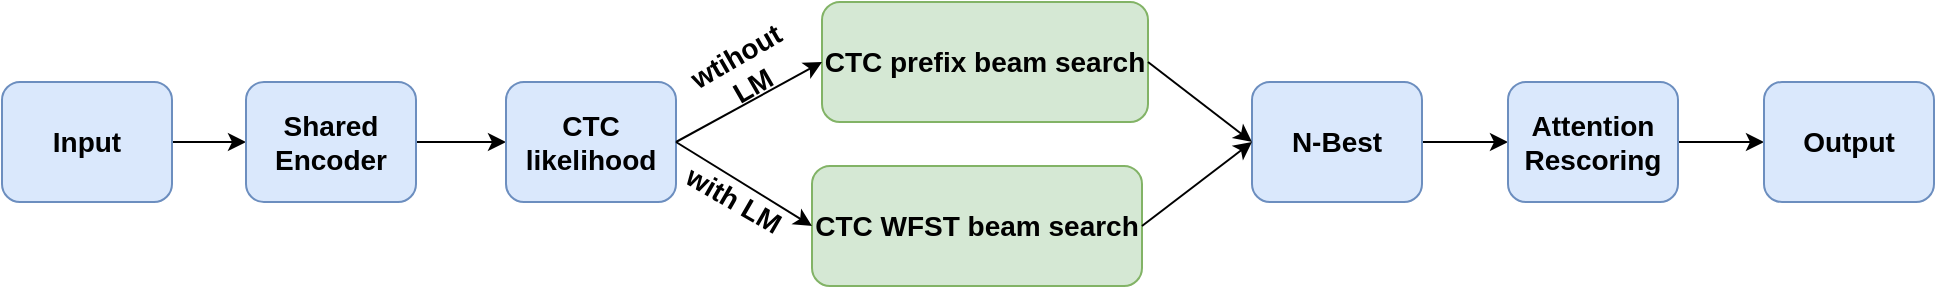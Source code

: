 <mxfile version="17.1.3" type="github">
  <diagram id="gM0W3IfvXRPU_XRZHOgx" name="Page-1">
    <mxGraphModel dx="1822" dy="754" grid="0" gridSize="10" guides="1" tooltips="1" connect="1" arrows="1" fold="1" page="0" pageScale="1" pageWidth="827" pageHeight="1169" math="0" shadow="0">
      <root>
        <mxCell id="0" />
        <mxCell id="1" parent="0" />
        <mxCell id="AcZqiFs-K2QCC7Uv8NZP-13" style="edgeStyle=orthogonalEdgeStyle;rounded=0;orthogonalLoop=1;jettySize=auto;html=1;exitX=1;exitY=0.5;exitDx=0;exitDy=0;entryX=0;entryY=0.5;entryDx=0;entryDy=0;fontSize=14;" edge="1" parent="1" source="AcZqiFs-K2QCC7Uv8NZP-2" target="AcZqiFs-K2QCC7Uv8NZP-5">
          <mxGeometry relative="1" as="geometry" />
        </mxCell>
        <mxCell id="AcZqiFs-K2QCC7Uv8NZP-2" value="&lt;font style=&quot;font-size: 14px&quot;&gt;Input&lt;/font&gt;" style="rounded=1;whiteSpace=wrap;html=1;fillColor=#dae8fc;strokeColor=#6c8ebf;fontStyle=1" vertex="1" parent="1">
          <mxGeometry x="-222" y="180" width="85" height="60" as="geometry" />
        </mxCell>
        <mxCell id="AcZqiFs-K2QCC7Uv8NZP-20" style="edgeStyle=orthogonalEdgeStyle;rounded=0;sketch=0;orthogonalLoop=1;jettySize=auto;html=1;exitX=1;exitY=0.5;exitDx=0;exitDy=0;entryX=0;entryY=0.5;entryDx=0;entryDy=0;shadow=0;fontSize=14;strokeColor=default;" edge="1" parent="1" source="AcZqiFs-K2QCC7Uv8NZP-5" target="AcZqiFs-K2QCC7Uv8NZP-6">
          <mxGeometry relative="1" as="geometry" />
        </mxCell>
        <mxCell id="AcZqiFs-K2QCC7Uv8NZP-5" value="&lt;span style=&quot;font-size: 14px&quot;&gt;Shared Encoder&lt;/span&gt;" style="rounded=1;whiteSpace=wrap;html=1;fillColor=#dae8fc;strokeColor=#6c8ebf;fontStyle=1" vertex="1" parent="1">
          <mxGeometry x="-100" y="180" width="85" height="60" as="geometry" />
        </mxCell>
        <mxCell id="AcZqiFs-K2QCC7Uv8NZP-6" value="&lt;span style=&quot;font-size: 14px&quot;&gt;CTC likelihood&lt;/span&gt;" style="rounded=1;whiteSpace=wrap;html=1;fillColor=#dae8fc;strokeColor=#6c8ebf;fontStyle=1" vertex="1" parent="1">
          <mxGeometry x="30" y="180" width="85" height="60" as="geometry" />
        </mxCell>
        <mxCell id="AcZqiFs-K2QCC7Uv8NZP-7" value="CTC prefix beam search" style="rounded=1;whiteSpace=wrap;html=1;fontSize=14;fillColor=#d5e8d4;strokeColor=#82b366;fontStyle=1" vertex="1" parent="1">
          <mxGeometry x="188" y="140" width="163" height="60" as="geometry" />
        </mxCell>
        <mxCell id="AcZqiFs-K2QCC7Uv8NZP-8" value="CTC WFST beam search" style="rounded=1;whiteSpace=wrap;html=1;fontSize=14;fillColor=#d5e8d4;strokeColor=#82b366;fontStyle=1" vertex="1" parent="1">
          <mxGeometry x="183" y="222" width="165" height="60" as="geometry" />
        </mxCell>
        <mxCell id="AcZqiFs-K2QCC7Uv8NZP-15" style="edgeStyle=orthogonalEdgeStyle;rounded=0;orthogonalLoop=1;jettySize=auto;html=1;exitX=1;exitY=0.5;exitDx=0;exitDy=0;entryX=0;entryY=0.5;entryDx=0;entryDy=0;fontSize=14;" edge="1" parent="1" source="AcZqiFs-K2QCC7Uv8NZP-9" target="AcZqiFs-K2QCC7Uv8NZP-10">
          <mxGeometry relative="1" as="geometry" />
        </mxCell>
        <mxCell id="AcZqiFs-K2QCC7Uv8NZP-9" value="&lt;span style=&quot;font-size: 14px&quot;&gt;N-Best&lt;/span&gt;" style="rounded=1;whiteSpace=wrap;html=1;fillColor=#dae8fc;strokeColor=#6c8ebf;fontStyle=1" vertex="1" parent="1">
          <mxGeometry x="403" y="180" width="85" height="60" as="geometry" />
        </mxCell>
        <mxCell id="AcZqiFs-K2QCC7Uv8NZP-16" style="edgeStyle=orthogonalEdgeStyle;rounded=0;orthogonalLoop=1;jettySize=auto;html=1;exitX=1;exitY=0.5;exitDx=0;exitDy=0;entryX=0;entryY=0.5;entryDx=0;entryDy=0;fontSize=14;" edge="1" parent="1" source="AcZqiFs-K2QCC7Uv8NZP-10" target="AcZqiFs-K2QCC7Uv8NZP-11">
          <mxGeometry relative="1" as="geometry" />
        </mxCell>
        <mxCell id="AcZqiFs-K2QCC7Uv8NZP-10" value="&lt;span style=&quot;font-size: 14px&quot;&gt;Attention Rescoring&lt;/span&gt;" style="rounded=1;whiteSpace=wrap;html=1;fillColor=#dae8fc;strokeColor=#6c8ebf;fontStyle=1" vertex="1" parent="1">
          <mxGeometry x="531" y="180" width="85" height="60" as="geometry" />
        </mxCell>
        <mxCell id="AcZqiFs-K2QCC7Uv8NZP-11" value="&lt;span style=&quot;font-size: 14px&quot;&gt;Output&lt;/span&gt;" style="rounded=1;whiteSpace=wrap;html=1;fillColor=#dae8fc;strokeColor=#6c8ebf;fontStyle=1" vertex="1" parent="1">
          <mxGeometry x="659" y="180" width="85" height="60" as="geometry" />
        </mxCell>
        <mxCell id="AcZqiFs-K2QCC7Uv8NZP-18" value="" style="endArrow=classic;html=1;rounded=0;shadow=0;sketch=0;fontSize=14;strokeColor=default;exitX=1;exitY=0.5;exitDx=0;exitDy=0;entryX=0;entryY=0.5;entryDx=0;entryDy=0;" edge="1" parent="1" source="AcZqiFs-K2QCC7Uv8NZP-6" target="AcZqiFs-K2QCC7Uv8NZP-7">
          <mxGeometry width="50" height="50" relative="1" as="geometry">
            <mxPoint x="387" y="401" as="sourcePoint" />
            <mxPoint x="437" y="351" as="targetPoint" />
          </mxGeometry>
        </mxCell>
        <mxCell id="AcZqiFs-K2QCC7Uv8NZP-19" value="" style="endArrow=classic;html=1;rounded=0;shadow=0;sketch=0;fontSize=14;strokeColor=default;exitX=1;exitY=0.5;exitDx=0;exitDy=0;entryX=0;entryY=0.5;entryDx=0;entryDy=0;" edge="1" parent="1" source="AcZqiFs-K2QCC7Uv8NZP-6" target="AcZqiFs-K2QCC7Uv8NZP-8">
          <mxGeometry width="50" height="50" relative="1" as="geometry">
            <mxPoint x="117" y="222" as="sourcePoint" />
            <mxPoint x="198" y="162" as="targetPoint" />
          </mxGeometry>
        </mxCell>
        <mxCell id="AcZqiFs-K2QCC7Uv8NZP-21" value="" style="endArrow=classic;html=1;rounded=0;shadow=0;sketch=0;fontSize=14;strokeColor=default;exitX=1;exitY=0.5;exitDx=0;exitDy=0;entryX=0;entryY=0.5;entryDx=0;entryDy=0;" edge="1" parent="1" source="AcZqiFs-K2QCC7Uv8NZP-7" target="AcZqiFs-K2QCC7Uv8NZP-9">
          <mxGeometry width="50" height="50" relative="1" as="geometry">
            <mxPoint x="125" y="220" as="sourcePoint" />
            <mxPoint x="198" y="180" as="targetPoint" />
          </mxGeometry>
        </mxCell>
        <mxCell id="AcZqiFs-K2QCC7Uv8NZP-22" value="" style="endArrow=classic;html=1;rounded=0;shadow=0;sketch=0;fontSize=14;strokeColor=default;exitX=1;exitY=0.5;exitDx=0;exitDy=0;entryX=0;entryY=0.5;entryDx=0;entryDy=0;" edge="1" parent="1" source="AcZqiFs-K2QCC7Uv8NZP-8" target="AcZqiFs-K2QCC7Uv8NZP-9">
          <mxGeometry width="50" height="50" relative="1" as="geometry">
            <mxPoint x="361" y="180" as="sourcePoint" />
            <mxPoint x="413" y="220" as="targetPoint" />
          </mxGeometry>
        </mxCell>
        <mxCell id="AcZqiFs-K2QCC7Uv8NZP-24" value="wtihout LM" style="text;html=1;strokeColor=none;fillColor=none;align=center;verticalAlign=middle;whiteSpace=wrap;rounded=0;fontSize=14;rotation=-30;fontStyle=1" vertex="1" parent="1">
          <mxGeometry x="119" y="159" width="60" height="30" as="geometry" />
        </mxCell>
        <mxCell id="AcZqiFs-K2QCC7Uv8NZP-25" value="with LM" style="text;html=1;strokeColor=none;fillColor=none;align=center;verticalAlign=middle;whiteSpace=wrap;rounded=0;fontSize=14;rotation=30;fontStyle=1" vertex="1" parent="1">
          <mxGeometry x="114" y="224" width="60" height="30" as="geometry" />
        </mxCell>
      </root>
    </mxGraphModel>
  </diagram>
</mxfile>
